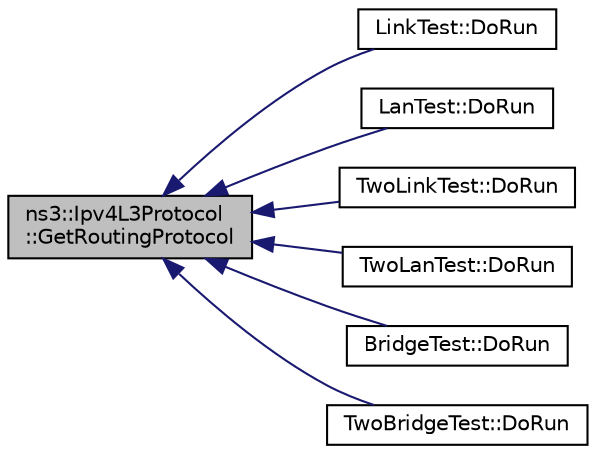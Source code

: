 digraph "ns3::Ipv4L3Protocol::GetRoutingProtocol"
{
  edge [fontname="Helvetica",fontsize="10",labelfontname="Helvetica",labelfontsize="10"];
  node [fontname="Helvetica",fontsize="10",shape=record];
  rankdir="LR";
  Node1 [label="ns3::Ipv4L3Protocol\l::GetRoutingProtocol",height=0.2,width=0.4,color="black", fillcolor="grey75", style="filled", fontcolor="black"];
  Node1 -> Node2 [dir="back",color="midnightblue",fontsize="10",style="solid"];
  Node2 [label="LinkTest::DoRun",height=0.2,width=0.4,color="black", fillcolor="white", style="filled",URL="$d0/d42/classLinkTest.html#a9b5e4d683f5baee1e25d1f46395be2e0",tooltip="Implementation to actually run this TestCase. "];
  Node1 -> Node3 [dir="back",color="midnightblue",fontsize="10",style="solid"];
  Node3 [label="LanTest::DoRun",height=0.2,width=0.4,color="black", fillcolor="white", style="filled",URL="$d3/d8e/classLanTest.html#a559d2aaff52c1d25c0ec95ac5688d331",tooltip="Implementation to actually run this TestCase. "];
  Node1 -> Node4 [dir="back",color="midnightblue",fontsize="10",style="solid"];
  Node4 [label="TwoLinkTest::DoRun",height=0.2,width=0.4,color="black", fillcolor="white", style="filled",URL="$da/d58/classTwoLinkTest.html#a267222643b2048a903de0888b740440f",tooltip="Implementation to actually run this TestCase. "];
  Node1 -> Node5 [dir="back",color="midnightblue",fontsize="10",style="solid"];
  Node5 [label="TwoLanTest::DoRun",height=0.2,width=0.4,color="black", fillcolor="white", style="filled",URL="$dc/d2b/classTwoLanTest.html#a1bca3b0b7ce5e1592dffe64835b602b2",tooltip="Implementation to actually run this TestCase. "];
  Node1 -> Node6 [dir="back",color="midnightblue",fontsize="10",style="solid"];
  Node6 [label="BridgeTest::DoRun",height=0.2,width=0.4,color="black", fillcolor="white", style="filled",URL="$d8/d8a/classBridgeTest.html#af5aa91b39e8242e01f3a46cbfbdb9c35",tooltip="Implementation to actually run this TestCase. "];
  Node1 -> Node7 [dir="back",color="midnightblue",fontsize="10",style="solid"];
  Node7 [label="TwoBridgeTest::DoRun",height=0.2,width=0.4,color="black", fillcolor="white", style="filled",URL="$d9/d58/classTwoBridgeTest.html#aec19ba40f62db2a15f36a0d8d9004095",tooltip="Implementation to actually run this TestCase. "];
}
